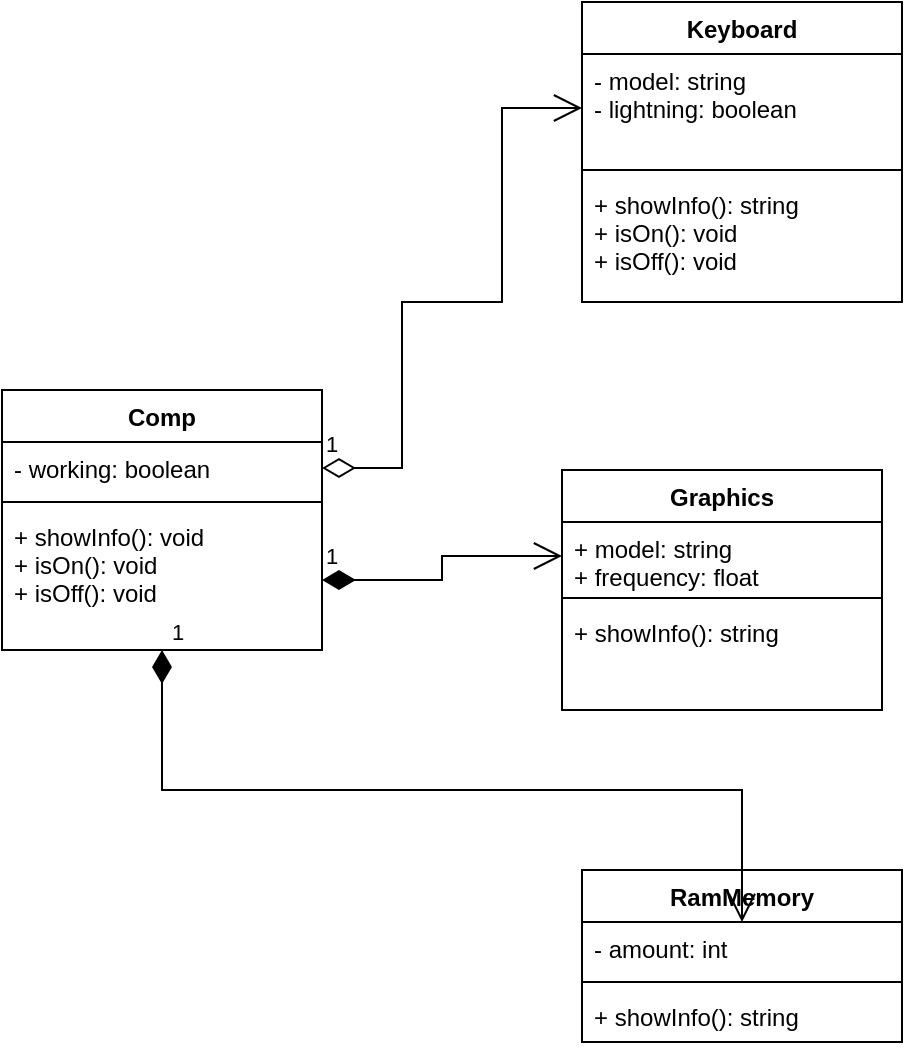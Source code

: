 <mxfile version="15.8.6" type="github">
  <diagram id="siDG4shrSe6X6VfH5Ed4" name="Page-1">
    <mxGraphModel dx="1038" dy="1716" grid="1" gridSize="10" guides="1" tooltips="1" connect="1" arrows="1" fold="1" page="1" pageScale="1" pageWidth="827" pageHeight="1169" math="0" shadow="0">
      <root>
        <mxCell id="0" />
        <mxCell id="1" parent="0" />
        <mxCell id="oc-SN3SERbFoDHRb8Ioh-1" value="Comp" style="swimlane;fontStyle=1;align=center;verticalAlign=top;childLayout=stackLayout;horizontal=1;startSize=26;horizontalStack=0;resizeParent=1;resizeParentMax=0;resizeLast=0;collapsible=1;marginBottom=0;" vertex="1" parent="1">
          <mxGeometry x="30" y="-390" width="160" height="130" as="geometry" />
        </mxCell>
        <mxCell id="oc-SN3SERbFoDHRb8Ioh-2" value="- working: boolean" style="text;strokeColor=none;fillColor=none;align=left;verticalAlign=top;spacingLeft=4;spacingRight=4;overflow=hidden;rotatable=0;points=[[0,0.5],[1,0.5]];portConstraint=eastwest;" vertex="1" parent="oc-SN3SERbFoDHRb8Ioh-1">
          <mxGeometry y="26" width="160" height="26" as="geometry" />
        </mxCell>
        <mxCell id="oc-SN3SERbFoDHRb8Ioh-3" value="" style="line;strokeWidth=1;fillColor=none;align=left;verticalAlign=middle;spacingTop=-1;spacingLeft=3;spacingRight=3;rotatable=0;labelPosition=right;points=[];portConstraint=eastwest;" vertex="1" parent="oc-SN3SERbFoDHRb8Ioh-1">
          <mxGeometry y="52" width="160" height="8" as="geometry" />
        </mxCell>
        <mxCell id="oc-SN3SERbFoDHRb8Ioh-4" value="+ showInfo(): void&#xa;+ isOn(): void&#xa;+ isOff(): void" style="text;strokeColor=none;fillColor=none;align=left;verticalAlign=top;spacingLeft=4;spacingRight=4;overflow=hidden;rotatable=0;points=[[0,0.5],[1,0.5]];portConstraint=eastwest;" vertex="1" parent="oc-SN3SERbFoDHRb8Ioh-1">
          <mxGeometry y="60" width="160" height="70" as="geometry" />
        </mxCell>
        <mxCell id="oc-SN3SERbFoDHRb8Ioh-5" value="Keyboard" style="swimlane;fontStyle=1;align=center;verticalAlign=top;childLayout=stackLayout;horizontal=1;startSize=26;horizontalStack=0;resizeParent=1;resizeParentMax=0;resizeLast=0;collapsible=1;marginBottom=0;" vertex="1" parent="1">
          <mxGeometry x="320" y="-584" width="160" height="150" as="geometry" />
        </mxCell>
        <mxCell id="oc-SN3SERbFoDHRb8Ioh-6" value="- model: string&#xa;- lightning: boolean" style="text;strokeColor=none;fillColor=none;align=left;verticalAlign=top;spacingLeft=4;spacingRight=4;overflow=hidden;rotatable=0;points=[[0,0.5],[1,0.5]];portConstraint=eastwest;" vertex="1" parent="oc-SN3SERbFoDHRb8Ioh-5">
          <mxGeometry y="26" width="160" height="54" as="geometry" />
        </mxCell>
        <mxCell id="oc-SN3SERbFoDHRb8Ioh-7" value="" style="line;strokeWidth=1;fillColor=none;align=left;verticalAlign=middle;spacingTop=-1;spacingLeft=3;spacingRight=3;rotatable=0;labelPosition=right;points=[];portConstraint=eastwest;" vertex="1" parent="oc-SN3SERbFoDHRb8Ioh-5">
          <mxGeometry y="80" width="160" height="8" as="geometry" />
        </mxCell>
        <mxCell id="oc-SN3SERbFoDHRb8Ioh-8" value="+ showInfo(): string&#xa;+ isOn(): void&#xa;+ isOff(): void" style="text;strokeColor=none;fillColor=none;align=left;verticalAlign=top;spacingLeft=4;spacingRight=4;overflow=hidden;rotatable=0;points=[[0,0.5],[1,0.5]];portConstraint=eastwest;" vertex="1" parent="oc-SN3SERbFoDHRb8Ioh-5">
          <mxGeometry y="88" width="160" height="62" as="geometry" />
        </mxCell>
        <mxCell id="oc-SN3SERbFoDHRb8Ioh-9" value="Graphics" style="swimlane;fontStyle=1;align=center;verticalAlign=top;childLayout=stackLayout;horizontal=1;startSize=26;horizontalStack=0;resizeParent=1;resizeParentMax=0;resizeLast=0;collapsible=1;marginBottom=0;" vertex="1" parent="1">
          <mxGeometry x="310" y="-350" width="160" height="120" as="geometry" />
        </mxCell>
        <mxCell id="oc-SN3SERbFoDHRb8Ioh-10" value="+ model: string&#xa;+ frequency: float" style="text;strokeColor=none;fillColor=none;align=left;verticalAlign=top;spacingLeft=4;spacingRight=4;overflow=hidden;rotatable=0;points=[[0,0.5],[1,0.5]];portConstraint=eastwest;" vertex="1" parent="oc-SN3SERbFoDHRb8Ioh-9">
          <mxGeometry y="26" width="160" height="34" as="geometry" />
        </mxCell>
        <mxCell id="oc-SN3SERbFoDHRb8Ioh-11" value="" style="line;strokeWidth=1;fillColor=none;align=left;verticalAlign=middle;spacingTop=-1;spacingLeft=3;spacingRight=3;rotatable=0;labelPosition=right;points=[];portConstraint=eastwest;" vertex="1" parent="oc-SN3SERbFoDHRb8Ioh-9">
          <mxGeometry y="60" width="160" height="8" as="geometry" />
        </mxCell>
        <mxCell id="oc-SN3SERbFoDHRb8Ioh-12" value="+ showInfo(): string" style="text;strokeColor=none;fillColor=none;align=left;verticalAlign=top;spacingLeft=4;spacingRight=4;overflow=hidden;rotatable=0;points=[[0,0.5],[1,0.5]];portConstraint=eastwest;" vertex="1" parent="oc-SN3SERbFoDHRb8Ioh-9">
          <mxGeometry y="68" width="160" height="52" as="geometry" />
        </mxCell>
        <mxCell id="oc-SN3SERbFoDHRb8Ioh-13" value="RamMemory" style="swimlane;fontStyle=1;align=center;verticalAlign=top;childLayout=stackLayout;horizontal=1;startSize=26;horizontalStack=0;resizeParent=1;resizeParentMax=0;resizeLast=0;collapsible=1;marginBottom=0;" vertex="1" parent="1">
          <mxGeometry x="320" y="-150" width="160" height="86" as="geometry" />
        </mxCell>
        <mxCell id="oc-SN3SERbFoDHRb8Ioh-14" value="- amount: int" style="text;strokeColor=none;fillColor=none;align=left;verticalAlign=top;spacingLeft=4;spacingRight=4;overflow=hidden;rotatable=0;points=[[0,0.5],[1,0.5]];portConstraint=eastwest;" vertex="1" parent="oc-SN3SERbFoDHRb8Ioh-13">
          <mxGeometry y="26" width="160" height="26" as="geometry" />
        </mxCell>
        <mxCell id="oc-SN3SERbFoDHRb8Ioh-15" value="" style="line;strokeWidth=1;fillColor=none;align=left;verticalAlign=middle;spacingTop=-1;spacingLeft=3;spacingRight=3;rotatable=0;labelPosition=right;points=[];portConstraint=eastwest;" vertex="1" parent="oc-SN3SERbFoDHRb8Ioh-13">
          <mxGeometry y="52" width="160" height="8" as="geometry" />
        </mxCell>
        <mxCell id="oc-SN3SERbFoDHRb8Ioh-16" value="+ showInfo(): string" style="text;strokeColor=none;fillColor=none;align=left;verticalAlign=top;spacingLeft=4;spacingRight=4;overflow=hidden;rotatable=0;points=[[0,0.5],[1,0.5]];portConstraint=eastwest;" vertex="1" parent="oc-SN3SERbFoDHRb8Ioh-13">
          <mxGeometry y="60" width="160" height="26" as="geometry" />
        </mxCell>
        <mxCell id="oc-SN3SERbFoDHRb8Ioh-17" value="1" style="endArrow=open;html=1;endSize=12;startArrow=diamondThin;startSize=14;startFill=1;edgeStyle=orthogonalEdgeStyle;align=left;verticalAlign=bottom;rounded=0;entryX=0;entryY=0.5;entryDx=0;entryDy=0;" edge="1" parent="1" source="oc-SN3SERbFoDHRb8Ioh-4" target="oc-SN3SERbFoDHRb8Ioh-10">
          <mxGeometry x="-1" y="3" relative="1" as="geometry">
            <mxPoint x="220" y="-324" as="sourcePoint" />
            <mxPoint x="380" y="-324" as="targetPoint" />
          </mxGeometry>
        </mxCell>
        <mxCell id="oc-SN3SERbFoDHRb8Ioh-18" value="1" style="endArrow=open;html=1;endSize=12;startArrow=diamondThin;startSize=14;startFill=1;edgeStyle=orthogonalEdgeStyle;align=left;verticalAlign=bottom;rounded=0;" edge="1" parent="1" source="oc-SN3SERbFoDHRb8Ioh-4" target="oc-SN3SERbFoDHRb8Ioh-14">
          <mxGeometry x="-1" y="3" relative="1" as="geometry">
            <mxPoint x="100" y="-190" as="sourcePoint" />
            <mxPoint x="260" y="-190" as="targetPoint" />
            <Array as="points">
              <mxPoint x="110" y="-190" />
              <mxPoint x="400" y="-190" />
            </Array>
          </mxGeometry>
        </mxCell>
        <mxCell id="oc-SN3SERbFoDHRb8Ioh-19" value="1" style="endArrow=open;html=1;endSize=12;startArrow=diamondThin;startSize=14;startFill=0;edgeStyle=orthogonalEdgeStyle;align=left;verticalAlign=bottom;rounded=0;" edge="1" parent="1" source="oc-SN3SERbFoDHRb8Ioh-2" target="oc-SN3SERbFoDHRb8Ioh-6">
          <mxGeometry x="-1" y="3" relative="1" as="geometry">
            <mxPoint x="100" y="-434" as="sourcePoint" />
            <mxPoint x="260" y="-434" as="targetPoint" />
            <Array as="points">
              <mxPoint x="230" y="-351" />
              <mxPoint x="230" y="-434" />
              <mxPoint x="280" y="-434" />
              <mxPoint x="280" y="-531" />
            </Array>
          </mxGeometry>
        </mxCell>
      </root>
    </mxGraphModel>
  </diagram>
</mxfile>
